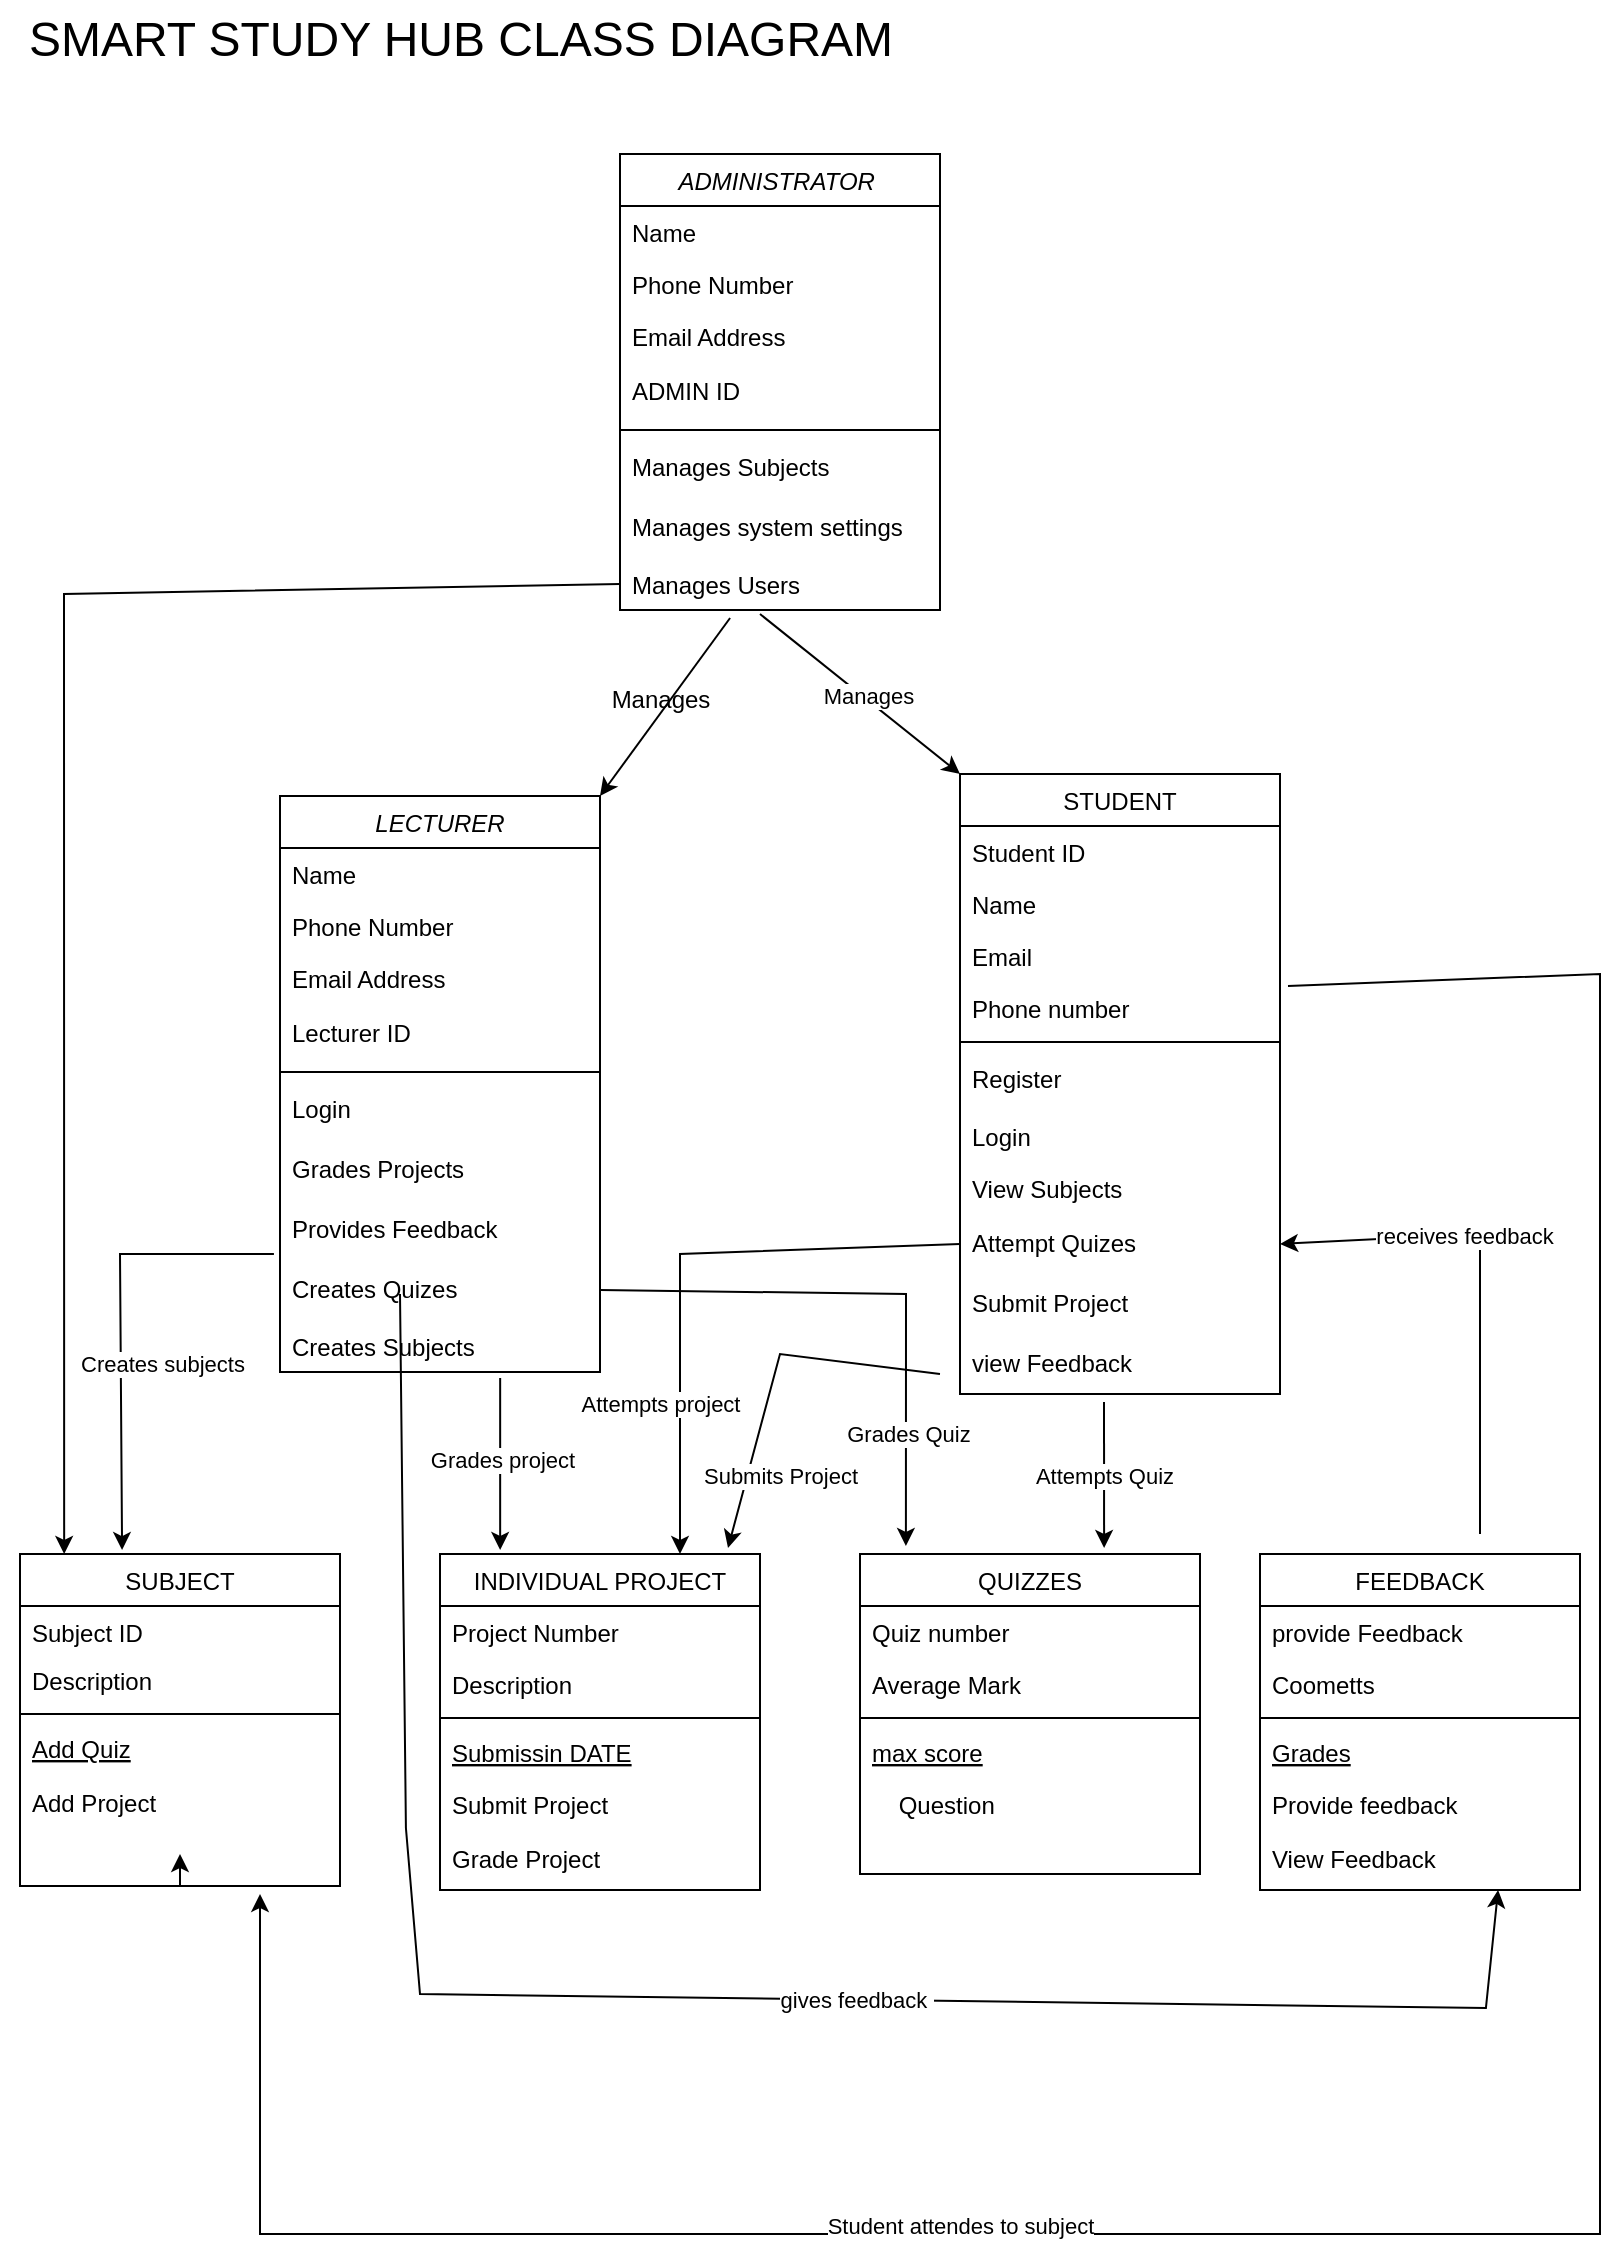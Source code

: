 <mxfile version="24.7.8">
  <diagram id="C5RBs43oDa-KdzZeNtuy" name="Page-1">
    <mxGraphModel dx="880" dy="1701" grid="1" gridSize="10" guides="1" tooltips="1" connect="1" arrows="1" fold="1" page="1" pageScale="1" pageWidth="827" pageHeight="1169" math="0" shadow="0">
      <root>
        <mxCell id="WIyWlLk6GJQsqaUBKTNV-0" />
        <mxCell id="WIyWlLk6GJQsqaUBKTNV-1" parent="WIyWlLk6GJQsqaUBKTNV-0" />
        <mxCell id="zkfFHV4jXpPFQw0GAbJ--0" value="LECTURER" style="swimlane;fontStyle=2;align=center;verticalAlign=top;childLayout=stackLayout;horizontal=1;startSize=26;horizontalStack=0;resizeParent=1;resizeLast=0;collapsible=1;marginBottom=0;rounded=0;shadow=0;strokeWidth=1;" parent="WIyWlLk6GJQsqaUBKTNV-1" vertex="1">
          <mxGeometry x="360" y="-759" width="160" height="288" as="geometry">
            <mxRectangle x="230" y="140" width="160" height="26" as="alternateBounds" />
          </mxGeometry>
        </mxCell>
        <mxCell id="zkfFHV4jXpPFQw0GAbJ--1" value="Name" style="text;align=left;verticalAlign=top;spacingLeft=4;spacingRight=4;overflow=hidden;rotatable=0;points=[[0,0.5],[1,0.5]];portConstraint=eastwest;" parent="zkfFHV4jXpPFQw0GAbJ--0" vertex="1">
          <mxGeometry y="26" width="160" height="26" as="geometry" />
        </mxCell>
        <mxCell id="zkfFHV4jXpPFQw0GAbJ--2" value="Phone Number" style="text;align=left;verticalAlign=top;spacingLeft=4;spacingRight=4;overflow=hidden;rotatable=0;points=[[0,0.5],[1,0.5]];portConstraint=eastwest;rounded=0;shadow=0;html=0;" parent="zkfFHV4jXpPFQw0GAbJ--0" vertex="1">
          <mxGeometry y="52" width="160" height="26" as="geometry" />
        </mxCell>
        <mxCell id="zkfFHV4jXpPFQw0GAbJ--3" value="Email Address" style="text;align=left;verticalAlign=top;spacingLeft=4;spacingRight=4;overflow=hidden;rotatable=0;points=[[0,0.5],[1,0.5]];portConstraint=eastwest;rounded=0;shadow=0;html=0;" parent="zkfFHV4jXpPFQw0GAbJ--0" vertex="1">
          <mxGeometry y="78" width="160" height="26" as="geometry" />
        </mxCell>
        <mxCell id="krsl9b_D-gAgWBF9Nas3-29" value="Lecturer ID" style="text;strokeColor=none;fillColor=none;align=left;verticalAlign=middle;spacingLeft=4;spacingRight=4;overflow=hidden;points=[[0,0.5],[1,0.5]];portConstraint=eastwest;rotatable=0;whiteSpace=wrap;html=1;" parent="zkfFHV4jXpPFQw0GAbJ--0" vertex="1">
          <mxGeometry y="104" width="160" height="30" as="geometry" />
        </mxCell>
        <mxCell id="zkfFHV4jXpPFQw0GAbJ--4" value="" style="line;html=1;strokeWidth=1;align=left;verticalAlign=middle;spacingTop=-1;spacingLeft=3;spacingRight=3;rotatable=0;labelPosition=right;points=[];portConstraint=eastwest;" parent="zkfFHV4jXpPFQw0GAbJ--0" vertex="1">
          <mxGeometry y="134" width="160" height="8" as="geometry" />
        </mxCell>
        <mxCell id="krsl9b_D-gAgWBF9Nas3-33" value="Login" style="text;strokeColor=none;fillColor=none;align=left;verticalAlign=middle;spacingLeft=4;spacingRight=4;overflow=hidden;points=[[0,0.5],[1,0.5]];portConstraint=eastwest;rotatable=0;whiteSpace=wrap;html=1;" parent="zkfFHV4jXpPFQw0GAbJ--0" vertex="1">
          <mxGeometry y="142" width="160" height="30" as="geometry" />
        </mxCell>
        <mxCell id="krsl9b_D-gAgWBF9Nas3-31" value="Grades Projects" style="text;strokeColor=none;fillColor=none;align=left;verticalAlign=middle;spacingLeft=4;spacingRight=4;overflow=hidden;points=[[0,0.5],[1,0.5]];portConstraint=eastwest;rotatable=0;whiteSpace=wrap;html=1;" parent="zkfFHV4jXpPFQw0GAbJ--0" vertex="1">
          <mxGeometry y="172" width="160" height="30" as="geometry" />
        </mxCell>
        <mxCell id="krsl9b_D-gAgWBF9Nas3-32" value="Provides Feedback&amp;nbsp;" style="text;strokeColor=none;fillColor=none;align=left;verticalAlign=middle;spacingLeft=4;spacingRight=4;overflow=hidden;points=[[0,0.5],[1,0.5]];portConstraint=eastwest;rotatable=0;whiteSpace=wrap;html=1;" parent="zkfFHV4jXpPFQw0GAbJ--0" vertex="1">
          <mxGeometry y="202" width="160" height="30" as="geometry" />
        </mxCell>
        <mxCell id="krsl9b_D-gAgWBF9Nas3-34" value="Creates Quizes" style="text;strokeColor=none;fillColor=none;align=left;verticalAlign=middle;spacingLeft=4;spacingRight=4;overflow=hidden;points=[[0,0.5],[1,0.5]];portConstraint=eastwest;rotatable=0;whiteSpace=wrap;html=1;" parent="zkfFHV4jXpPFQw0GAbJ--0" vertex="1">
          <mxGeometry y="232" width="160" height="30" as="geometry" />
        </mxCell>
        <mxCell id="zkfFHV4jXpPFQw0GAbJ--5" value="Creates Subjects&#xa;" style="text;align=left;verticalAlign=top;spacingLeft=4;spacingRight=4;overflow=hidden;rotatable=0;points=[[0,0.5],[1,0.5]];portConstraint=eastwest;" parent="zkfFHV4jXpPFQw0GAbJ--0" vertex="1">
          <mxGeometry y="262" width="160" height="26" as="geometry" />
        </mxCell>
        <mxCell id="krsl9b_D-gAgWBF9Nas3-70" style="edgeStyle=orthogonalEdgeStyle;rounded=0;orthogonalLoop=1;jettySize=auto;html=1;exitX=0.5;exitY=1;exitDx=0;exitDy=0;" parent="WIyWlLk6GJQsqaUBKTNV-1" source="zkfFHV4jXpPFQw0GAbJ--6" edge="1">
          <mxGeometry relative="1" as="geometry">
            <mxPoint x="310" y="-230" as="targetPoint" />
          </mxGeometry>
        </mxCell>
        <mxCell id="zkfFHV4jXpPFQw0GAbJ--6" value="SUBJECT" style="swimlane;fontStyle=0;align=center;verticalAlign=top;childLayout=stackLayout;horizontal=1;startSize=26;horizontalStack=0;resizeParent=1;resizeLast=0;collapsible=1;marginBottom=0;rounded=0;shadow=0;strokeWidth=1;" parent="WIyWlLk6GJQsqaUBKTNV-1" vertex="1">
          <mxGeometry x="230" y="-380" width="160" height="166" as="geometry">
            <mxRectangle x="130" y="380" width="160" height="26" as="alternateBounds" />
          </mxGeometry>
        </mxCell>
        <mxCell id="zkfFHV4jXpPFQw0GAbJ--7" value="Subject ID" style="text;align=left;verticalAlign=top;spacingLeft=4;spacingRight=4;overflow=hidden;rotatable=0;points=[[0,0.5],[1,0.5]];portConstraint=eastwest;" parent="zkfFHV4jXpPFQw0GAbJ--6" vertex="1">
          <mxGeometry y="26" width="160" height="24" as="geometry" />
        </mxCell>
        <mxCell id="zkfFHV4jXpPFQw0GAbJ--8" value="Description " style="text;align=left;verticalAlign=top;spacingLeft=4;spacingRight=4;overflow=hidden;rotatable=0;points=[[0,0.5],[1,0.5]];portConstraint=eastwest;rounded=0;shadow=0;html=0;" parent="zkfFHV4jXpPFQw0GAbJ--6" vertex="1">
          <mxGeometry y="50" width="160" height="26" as="geometry" />
        </mxCell>
        <mxCell id="zkfFHV4jXpPFQw0GAbJ--9" value="" style="line;html=1;strokeWidth=1;align=left;verticalAlign=middle;spacingTop=-1;spacingLeft=3;spacingRight=3;rotatable=0;labelPosition=right;points=[];portConstraint=eastwest;" parent="zkfFHV4jXpPFQw0GAbJ--6" vertex="1">
          <mxGeometry y="76" width="160" height="8" as="geometry" />
        </mxCell>
        <mxCell id="zkfFHV4jXpPFQw0GAbJ--10" value="Add Quiz" style="text;align=left;verticalAlign=top;spacingLeft=4;spacingRight=4;overflow=hidden;rotatable=0;points=[[0,0.5],[1,0.5]];portConstraint=eastwest;fontStyle=4" parent="zkfFHV4jXpPFQw0GAbJ--6" vertex="1">
          <mxGeometry y="84" width="160" height="26" as="geometry" />
        </mxCell>
        <mxCell id="krsl9b_D-gAgWBF9Nas3-42" value="Add Project" style="text;strokeColor=none;fillColor=none;align=left;verticalAlign=middle;spacingLeft=4;spacingRight=4;overflow=hidden;points=[[0,0.5],[1,0.5]];portConstraint=eastwest;rotatable=0;whiteSpace=wrap;html=1;" parent="zkfFHV4jXpPFQw0GAbJ--6" vertex="1">
          <mxGeometry y="110" width="160" height="30" as="geometry" />
        </mxCell>
        <mxCell id="zkfFHV4jXpPFQw0GAbJ--17" value="STUDENT" style="swimlane;fontStyle=0;align=center;verticalAlign=top;childLayout=stackLayout;horizontal=1;startSize=26;horizontalStack=0;resizeParent=1;resizeLast=0;collapsible=1;marginBottom=0;rounded=0;shadow=0;strokeWidth=1;" parent="WIyWlLk6GJQsqaUBKTNV-1" vertex="1">
          <mxGeometry x="700" y="-770" width="160" height="310" as="geometry">
            <mxRectangle x="550" y="140" width="160" height="26" as="alternateBounds" />
          </mxGeometry>
        </mxCell>
        <mxCell id="zkfFHV4jXpPFQw0GAbJ--18" value="Student ID" style="text;align=left;verticalAlign=top;spacingLeft=4;spacingRight=4;overflow=hidden;rotatable=0;points=[[0,0.5],[1,0.5]];portConstraint=eastwest;" parent="zkfFHV4jXpPFQw0GAbJ--17" vertex="1">
          <mxGeometry y="26" width="160" height="26" as="geometry" />
        </mxCell>
        <mxCell id="zkfFHV4jXpPFQw0GAbJ--19" value="Name" style="text;align=left;verticalAlign=top;spacingLeft=4;spacingRight=4;overflow=hidden;rotatable=0;points=[[0,0.5],[1,0.5]];portConstraint=eastwest;rounded=0;shadow=0;html=0;" parent="zkfFHV4jXpPFQw0GAbJ--17" vertex="1">
          <mxGeometry y="52" width="160" height="26" as="geometry" />
        </mxCell>
        <mxCell id="zkfFHV4jXpPFQw0GAbJ--20" value="Email" style="text;align=left;verticalAlign=top;spacingLeft=4;spacingRight=4;overflow=hidden;rotatable=0;points=[[0,0.5],[1,0.5]];portConstraint=eastwest;rounded=0;shadow=0;html=0;" parent="zkfFHV4jXpPFQw0GAbJ--17" vertex="1">
          <mxGeometry y="78" width="160" height="26" as="geometry" />
        </mxCell>
        <mxCell id="zkfFHV4jXpPFQw0GAbJ--21" value="Phone number" style="text;align=left;verticalAlign=top;spacingLeft=4;spacingRight=4;overflow=hidden;rotatable=0;points=[[0,0.5],[1,0.5]];portConstraint=eastwest;rounded=0;shadow=0;html=0;" parent="zkfFHV4jXpPFQw0GAbJ--17" vertex="1">
          <mxGeometry y="104" width="160" height="26" as="geometry" />
        </mxCell>
        <mxCell id="zkfFHV4jXpPFQw0GAbJ--23" value="" style="line;html=1;strokeWidth=1;align=left;verticalAlign=middle;spacingTop=-1;spacingLeft=3;spacingRight=3;rotatable=0;labelPosition=right;points=[];portConstraint=eastwest;" parent="zkfFHV4jXpPFQw0GAbJ--17" vertex="1">
          <mxGeometry y="130" width="160" height="8" as="geometry" />
        </mxCell>
        <mxCell id="krsl9b_D-gAgWBF9Nas3-37" value="Register" style="text;strokeColor=none;fillColor=none;align=left;verticalAlign=middle;spacingLeft=4;spacingRight=4;overflow=hidden;points=[[0,0.5],[1,0.5]];portConstraint=eastwest;rotatable=0;whiteSpace=wrap;html=1;" parent="zkfFHV4jXpPFQw0GAbJ--17" vertex="1">
          <mxGeometry y="138" width="160" height="30" as="geometry" />
        </mxCell>
        <mxCell id="zkfFHV4jXpPFQw0GAbJ--24" value="Login" style="text;align=left;verticalAlign=top;spacingLeft=4;spacingRight=4;overflow=hidden;rotatable=0;points=[[0,0.5],[1,0.5]];portConstraint=eastwest;" parent="zkfFHV4jXpPFQw0GAbJ--17" vertex="1">
          <mxGeometry y="168" width="160" height="26" as="geometry" />
        </mxCell>
        <mxCell id="zkfFHV4jXpPFQw0GAbJ--25" value="View Subjects" style="text;align=left;verticalAlign=top;spacingLeft=4;spacingRight=4;overflow=hidden;rotatable=0;points=[[0,0.5],[1,0.5]];portConstraint=eastwest;" parent="zkfFHV4jXpPFQw0GAbJ--17" vertex="1">
          <mxGeometry y="194" width="160" height="26" as="geometry" />
        </mxCell>
        <mxCell id="krsl9b_D-gAgWBF9Nas3-35" value="Attempt Quizes" style="text;strokeColor=none;fillColor=none;align=left;verticalAlign=middle;spacingLeft=4;spacingRight=4;overflow=hidden;points=[[0,0.5],[1,0.5]];portConstraint=eastwest;rotatable=0;whiteSpace=wrap;html=1;" parent="zkfFHV4jXpPFQw0GAbJ--17" vertex="1">
          <mxGeometry y="220" width="160" height="30" as="geometry" />
        </mxCell>
        <mxCell id="krsl9b_D-gAgWBF9Nas3-38" value="Submit Project" style="text;strokeColor=none;fillColor=none;align=left;verticalAlign=middle;spacingLeft=4;spacingRight=4;overflow=hidden;points=[[0,0.5],[1,0.5]];portConstraint=eastwest;rotatable=0;whiteSpace=wrap;html=1;" parent="zkfFHV4jXpPFQw0GAbJ--17" vertex="1">
          <mxGeometry y="250" width="160" height="30" as="geometry" />
        </mxCell>
        <mxCell id="krsl9b_D-gAgWBF9Nas3-64" value="" style="endArrow=classic;html=1;rounded=0;entryX=0.9;entryY=-0.018;entryDx=0;entryDy=0;entryPerimeter=0;" parent="zkfFHV4jXpPFQw0GAbJ--17" target="krsl9b_D-gAgWBF9Nas3-11" edge="1">
          <mxGeometry width="50" height="50" relative="1" as="geometry">
            <mxPoint x="-10" y="300" as="sourcePoint" />
            <mxPoint x="40" y="250" as="targetPoint" />
            <Array as="points">
              <mxPoint x="-90" y="290" />
            </Array>
          </mxGeometry>
        </mxCell>
        <mxCell id="krsl9b_D-gAgWBF9Nas3-65" value="Submits Project" style="edgeLabel;html=1;align=center;verticalAlign=middle;resizable=0;points=[];" parent="krsl9b_D-gAgWBF9Nas3-64" vertex="1" connectable="0">
          <mxGeometry x="0.585" y="1" relative="1" as="geometry">
            <mxPoint x="15" as="offset" />
          </mxGeometry>
        </mxCell>
        <mxCell id="krsl9b_D-gAgWBF9Nas3-36" value="view Feedback" style="text;strokeColor=none;fillColor=none;align=left;verticalAlign=middle;spacingLeft=4;spacingRight=4;overflow=hidden;points=[[0,0.5],[1,0.5]];portConstraint=eastwest;rotatable=0;whiteSpace=wrap;html=1;" parent="zkfFHV4jXpPFQw0GAbJ--17" vertex="1">
          <mxGeometry y="280" width="160" height="30" as="geometry" />
        </mxCell>
        <mxCell id="krsl9b_D-gAgWBF9Nas3-0" value="ADMINISTRATOR " style="swimlane;fontStyle=2;align=center;verticalAlign=top;childLayout=stackLayout;horizontal=1;startSize=26;horizontalStack=0;resizeParent=1;resizeLast=0;collapsible=1;marginBottom=0;rounded=0;shadow=0;strokeWidth=1;" parent="WIyWlLk6GJQsqaUBKTNV-1" vertex="1">
          <mxGeometry x="530" y="-1080" width="160" height="228" as="geometry">
            <mxRectangle x="230" y="140" width="160" height="26" as="alternateBounds" />
          </mxGeometry>
        </mxCell>
        <mxCell id="krsl9b_D-gAgWBF9Nas3-1" value="Name" style="text;align=left;verticalAlign=top;spacingLeft=4;spacingRight=4;overflow=hidden;rotatable=0;points=[[0,0.5],[1,0.5]];portConstraint=eastwest;" parent="krsl9b_D-gAgWBF9Nas3-0" vertex="1">
          <mxGeometry y="26" width="160" height="26" as="geometry" />
        </mxCell>
        <mxCell id="krsl9b_D-gAgWBF9Nas3-2" value="Phone Number" style="text;align=left;verticalAlign=top;spacingLeft=4;spacingRight=4;overflow=hidden;rotatable=0;points=[[0,0.5],[1,0.5]];portConstraint=eastwest;rounded=0;shadow=0;html=0;" parent="krsl9b_D-gAgWBF9Nas3-0" vertex="1">
          <mxGeometry y="52" width="160" height="26" as="geometry" />
        </mxCell>
        <mxCell id="krsl9b_D-gAgWBF9Nas3-3" value="Email Address" style="text;align=left;verticalAlign=top;spacingLeft=4;spacingRight=4;overflow=hidden;rotatable=0;points=[[0,0.5],[1,0.5]];portConstraint=eastwest;rounded=0;shadow=0;html=0;" parent="krsl9b_D-gAgWBF9Nas3-0" vertex="1">
          <mxGeometry y="78" width="160" height="26" as="geometry" />
        </mxCell>
        <mxCell id="krsl9b_D-gAgWBF9Nas3-6" value="ADMIN ID" style="text;strokeColor=none;fillColor=none;align=left;verticalAlign=middle;spacingLeft=4;spacingRight=4;overflow=hidden;points=[[0,0.5],[1,0.5]];portConstraint=eastwest;rotatable=0;whiteSpace=wrap;html=1;" parent="krsl9b_D-gAgWBF9Nas3-0" vertex="1">
          <mxGeometry y="104" width="160" height="30" as="geometry" />
        </mxCell>
        <mxCell id="krsl9b_D-gAgWBF9Nas3-4" value="" style="line;html=1;strokeWidth=1;align=left;verticalAlign=middle;spacingTop=-1;spacingLeft=3;spacingRight=3;rotatable=0;labelPosition=right;points=[];portConstraint=eastwest;" parent="krsl9b_D-gAgWBF9Nas3-0" vertex="1">
          <mxGeometry y="134" width="160" height="8" as="geometry" />
        </mxCell>
        <mxCell id="krsl9b_D-gAgWBF9Nas3-7" value="Manages Subjects" style="text;strokeColor=none;fillColor=none;align=left;verticalAlign=middle;spacingLeft=4;spacingRight=4;overflow=hidden;points=[[0,0.5],[1,0.5]];portConstraint=eastwest;rotatable=0;whiteSpace=wrap;html=1;" parent="krsl9b_D-gAgWBF9Nas3-0" vertex="1">
          <mxGeometry y="142" width="160" height="30" as="geometry" />
        </mxCell>
        <mxCell id="krsl9b_D-gAgWBF9Nas3-8" value="Manages system settings" style="text;strokeColor=none;fillColor=none;align=left;verticalAlign=middle;spacingLeft=4;spacingRight=4;overflow=hidden;points=[[0,0.5],[1,0.5]];portConstraint=eastwest;rotatable=0;whiteSpace=wrap;html=1;" parent="krsl9b_D-gAgWBF9Nas3-0" vertex="1">
          <mxGeometry y="172" width="160" height="30" as="geometry" />
        </mxCell>
        <mxCell id="krsl9b_D-gAgWBF9Nas3-5" value="Manages Users" style="text;align=left;verticalAlign=top;spacingLeft=4;spacingRight=4;overflow=hidden;rotatable=0;points=[[0,0.5],[1,0.5]];portConstraint=eastwest;" parent="krsl9b_D-gAgWBF9Nas3-0" vertex="1">
          <mxGeometry y="202" width="160" height="26" as="geometry" />
        </mxCell>
        <mxCell id="krsl9b_D-gAgWBF9Nas3-9" value="" style="endArrow=classic;html=1;rounded=0;entryX=1;entryY=0;entryDx=0;entryDy=0;exitX=0.344;exitY=1.154;exitDx=0;exitDy=0;exitPerimeter=0;" parent="WIyWlLk6GJQsqaUBKTNV-1" source="krsl9b_D-gAgWBF9Nas3-5" target="zkfFHV4jXpPFQw0GAbJ--0" edge="1">
          <mxGeometry width="50" height="50" relative="1" as="geometry">
            <mxPoint x="593" y="-847" as="sourcePoint" />
            <mxPoint x="660" y="-870" as="targetPoint" />
          </mxGeometry>
        </mxCell>
        <mxCell id="krsl9b_D-gAgWBF9Nas3-10" value="" style="endArrow=classic;html=1;rounded=0;entryX=0;entryY=0;entryDx=0;entryDy=0;" parent="WIyWlLk6GJQsqaUBKTNV-1" target="zkfFHV4jXpPFQw0GAbJ--17" edge="1">
          <mxGeometry width="50" height="50" relative="1" as="geometry">
            <mxPoint x="600" y="-850" as="sourcePoint" />
            <mxPoint x="660" y="-870" as="targetPoint" />
          </mxGeometry>
        </mxCell>
        <mxCell id="krsl9b_D-gAgWBF9Nas3-44" value="Manages" style="edgeLabel;html=1;align=center;verticalAlign=middle;resizable=0;points=[];" parent="krsl9b_D-gAgWBF9Nas3-10" vertex="1" connectable="0">
          <mxGeometry x="0.049" y="2" relative="1" as="geometry">
            <mxPoint as="offset" />
          </mxGeometry>
        </mxCell>
        <mxCell id="krsl9b_D-gAgWBF9Nas3-11" value="INDIVIDUAL PROJECT" style="swimlane;fontStyle=0;align=center;verticalAlign=top;childLayout=stackLayout;horizontal=1;startSize=26;horizontalStack=0;resizeParent=1;resizeLast=0;collapsible=1;marginBottom=0;rounded=0;shadow=0;strokeWidth=1;" parent="WIyWlLk6GJQsqaUBKTNV-1" vertex="1">
          <mxGeometry x="440" y="-380" width="160" height="168" as="geometry">
            <mxRectangle x="130" y="380" width="160" height="26" as="alternateBounds" />
          </mxGeometry>
        </mxCell>
        <mxCell id="krsl9b_D-gAgWBF9Nas3-12" value="Project Number " style="text;align=left;verticalAlign=top;spacingLeft=4;spacingRight=4;overflow=hidden;rotatable=0;points=[[0,0.5],[1,0.5]];portConstraint=eastwest;" parent="krsl9b_D-gAgWBF9Nas3-11" vertex="1">
          <mxGeometry y="26" width="160" height="26" as="geometry" />
        </mxCell>
        <mxCell id="krsl9b_D-gAgWBF9Nas3-13" value="Description " style="text;align=left;verticalAlign=top;spacingLeft=4;spacingRight=4;overflow=hidden;rotatable=0;points=[[0,0.5],[1,0.5]];portConstraint=eastwest;rounded=0;shadow=0;html=0;" parent="krsl9b_D-gAgWBF9Nas3-11" vertex="1">
          <mxGeometry y="52" width="160" height="26" as="geometry" />
        </mxCell>
        <mxCell id="krsl9b_D-gAgWBF9Nas3-14" value="" style="line;html=1;strokeWidth=1;align=left;verticalAlign=middle;spacingTop=-1;spacingLeft=3;spacingRight=3;rotatable=0;labelPosition=right;points=[];portConstraint=eastwest;" parent="krsl9b_D-gAgWBF9Nas3-11" vertex="1">
          <mxGeometry y="78" width="160" height="8" as="geometry" />
        </mxCell>
        <mxCell id="krsl9b_D-gAgWBF9Nas3-15" value="Submissin DATE" style="text;align=left;verticalAlign=top;spacingLeft=4;spacingRight=4;overflow=hidden;rotatable=0;points=[[0,0.5],[1,0.5]];portConstraint=eastwest;fontStyle=4" parent="krsl9b_D-gAgWBF9Nas3-11" vertex="1">
          <mxGeometry y="86" width="160" height="26" as="geometry" />
        </mxCell>
        <mxCell id="krsl9b_D-gAgWBF9Nas3-16" value="Submit Project" style="text;align=left;verticalAlign=top;spacingLeft=4;spacingRight=4;overflow=hidden;rotatable=0;points=[[0,0.5],[1,0.5]];portConstraint=eastwest;" parent="krsl9b_D-gAgWBF9Nas3-11" vertex="1">
          <mxGeometry y="112" width="160" height="26" as="geometry" />
        </mxCell>
        <mxCell id="krsl9b_D-gAgWBF9Nas3-45" value="Grade Project" style="text;strokeColor=none;fillColor=none;align=left;verticalAlign=middle;spacingLeft=4;spacingRight=4;overflow=hidden;points=[[0,0.5],[1,0.5]];portConstraint=eastwest;rotatable=0;whiteSpace=wrap;html=1;" parent="krsl9b_D-gAgWBF9Nas3-11" vertex="1">
          <mxGeometry y="138" width="160" height="30" as="geometry" />
        </mxCell>
        <mxCell id="krsl9b_D-gAgWBF9Nas3-17" value="QUIZZES" style="swimlane;fontStyle=0;align=center;verticalAlign=top;childLayout=stackLayout;horizontal=1;startSize=26;horizontalStack=0;resizeParent=1;resizeLast=0;collapsible=1;marginBottom=0;rounded=0;shadow=0;strokeWidth=1;" parent="WIyWlLk6GJQsqaUBKTNV-1" vertex="1">
          <mxGeometry x="650" y="-380" width="170" height="160" as="geometry">
            <mxRectangle x="130" y="380" width="160" height="26" as="alternateBounds" />
          </mxGeometry>
        </mxCell>
        <mxCell id="krsl9b_D-gAgWBF9Nas3-18" value="Quiz number " style="text;align=left;verticalAlign=top;spacingLeft=4;spacingRight=4;overflow=hidden;rotatable=0;points=[[0,0.5],[1,0.5]];portConstraint=eastwest;" parent="krsl9b_D-gAgWBF9Nas3-17" vertex="1">
          <mxGeometry y="26" width="170" height="26" as="geometry" />
        </mxCell>
        <mxCell id="krsl9b_D-gAgWBF9Nas3-19" value="Average Mark" style="text;align=left;verticalAlign=top;spacingLeft=4;spacingRight=4;overflow=hidden;rotatable=0;points=[[0,0.5],[1,0.5]];portConstraint=eastwest;rounded=0;shadow=0;html=0;" parent="krsl9b_D-gAgWBF9Nas3-17" vertex="1">
          <mxGeometry y="52" width="170" height="26" as="geometry" />
        </mxCell>
        <mxCell id="krsl9b_D-gAgWBF9Nas3-20" value="" style="line;html=1;strokeWidth=1;align=left;verticalAlign=middle;spacingTop=-1;spacingLeft=3;spacingRight=3;rotatable=0;labelPosition=right;points=[];portConstraint=eastwest;" parent="krsl9b_D-gAgWBF9Nas3-17" vertex="1">
          <mxGeometry y="78" width="170" height="8" as="geometry" />
        </mxCell>
        <mxCell id="krsl9b_D-gAgWBF9Nas3-21" value="max score" style="text;align=left;verticalAlign=top;spacingLeft=4;spacingRight=4;overflow=hidden;rotatable=0;points=[[0,0.5],[1,0.5]];portConstraint=eastwest;fontStyle=4" parent="krsl9b_D-gAgWBF9Nas3-17" vertex="1">
          <mxGeometry y="86" width="170" height="26" as="geometry" />
        </mxCell>
        <mxCell id="krsl9b_D-gAgWBF9Nas3-22" value="    Question" style="text;align=left;verticalAlign=top;spacingLeft=4;spacingRight=4;overflow=hidden;rotatable=0;points=[[0,0.5],[1,0.5]];portConstraint=eastwest;" parent="krsl9b_D-gAgWBF9Nas3-17" vertex="1">
          <mxGeometry y="112" width="170" height="26" as="geometry" />
        </mxCell>
        <mxCell id="krsl9b_D-gAgWBF9Nas3-23" value="FEEDBACK" style="swimlane;fontStyle=0;align=center;verticalAlign=top;childLayout=stackLayout;horizontal=1;startSize=26;horizontalStack=0;resizeParent=1;resizeLast=0;collapsible=1;marginBottom=0;rounded=0;shadow=0;strokeWidth=1;" parent="WIyWlLk6GJQsqaUBKTNV-1" vertex="1">
          <mxGeometry x="850" y="-380" width="160" height="168" as="geometry">
            <mxRectangle x="130" y="380" width="160" height="26" as="alternateBounds" />
          </mxGeometry>
        </mxCell>
        <mxCell id="krsl9b_D-gAgWBF9Nas3-24" value="provide Feedback" style="text;align=left;verticalAlign=top;spacingLeft=4;spacingRight=4;overflow=hidden;rotatable=0;points=[[0,0.5],[1,0.5]];portConstraint=eastwest;" parent="krsl9b_D-gAgWBF9Nas3-23" vertex="1">
          <mxGeometry y="26" width="160" height="26" as="geometry" />
        </mxCell>
        <mxCell id="krsl9b_D-gAgWBF9Nas3-25" value="Coometts" style="text;align=left;verticalAlign=top;spacingLeft=4;spacingRight=4;overflow=hidden;rotatable=0;points=[[0,0.5],[1,0.5]];portConstraint=eastwest;rounded=0;shadow=0;html=0;" parent="krsl9b_D-gAgWBF9Nas3-23" vertex="1">
          <mxGeometry y="52" width="160" height="26" as="geometry" />
        </mxCell>
        <mxCell id="krsl9b_D-gAgWBF9Nas3-26" value="" style="line;html=1;strokeWidth=1;align=left;verticalAlign=middle;spacingTop=-1;spacingLeft=3;spacingRight=3;rotatable=0;labelPosition=right;points=[];portConstraint=eastwest;" parent="krsl9b_D-gAgWBF9Nas3-23" vertex="1">
          <mxGeometry y="78" width="160" height="8" as="geometry" />
        </mxCell>
        <mxCell id="krsl9b_D-gAgWBF9Nas3-27" value="Grades" style="text;align=left;verticalAlign=top;spacingLeft=4;spacingRight=4;overflow=hidden;rotatable=0;points=[[0,0.5],[1,0.5]];portConstraint=eastwest;fontStyle=4" parent="krsl9b_D-gAgWBF9Nas3-23" vertex="1">
          <mxGeometry y="86" width="160" height="26" as="geometry" />
        </mxCell>
        <mxCell id="krsl9b_D-gAgWBF9Nas3-28" value="Provide feedback" style="text;align=left;verticalAlign=top;spacingLeft=4;spacingRight=4;overflow=hidden;rotatable=0;points=[[0,0.5],[1,0.5]];portConstraint=eastwest;" parent="krsl9b_D-gAgWBF9Nas3-23" vertex="1">
          <mxGeometry y="112" width="160" height="26" as="geometry" />
        </mxCell>
        <mxCell id="krsl9b_D-gAgWBF9Nas3-46" value="View Feedback" style="text;strokeColor=none;fillColor=none;align=left;verticalAlign=middle;spacingLeft=4;spacingRight=4;overflow=hidden;points=[[0,0.5],[1,0.5]];portConstraint=eastwest;rotatable=0;whiteSpace=wrap;html=1;" parent="krsl9b_D-gAgWBF9Nas3-23" vertex="1">
          <mxGeometry y="138" width="160" height="30" as="geometry" />
        </mxCell>
        <mxCell id="krsl9b_D-gAgWBF9Nas3-39" value="" style="endArrow=classic;html=1;rounded=0;exitX=0;exitY=0.5;exitDx=0;exitDy=0;entryX=0.138;entryY=0;entryDx=0;entryDy=0;entryPerimeter=0;" parent="WIyWlLk6GJQsqaUBKTNV-1" source="krsl9b_D-gAgWBF9Nas3-5" target="zkfFHV4jXpPFQw0GAbJ--6" edge="1">
          <mxGeometry width="50" height="50" relative="1" as="geometry">
            <mxPoint x="460" y="-830" as="sourcePoint" />
            <mxPoint x="250" y="-550" as="targetPoint" />
            <Array as="points">
              <mxPoint x="252" y="-860" />
            </Array>
          </mxGeometry>
        </mxCell>
        <mxCell id="krsl9b_D-gAgWBF9Nas3-41" value="" style="endArrow=classic;html=1;rounded=0;exitX=-0.019;exitY=0.9;exitDx=0;exitDy=0;exitPerimeter=0;entryX=0.319;entryY=-0.012;entryDx=0;entryDy=0;entryPerimeter=0;" parent="WIyWlLk6GJQsqaUBKTNV-1" source="krsl9b_D-gAgWBF9Nas3-32" target="zkfFHV4jXpPFQw0GAbJ--6" edge="1">
          <mxGeometry width="50" height="50" relative="1" as="geometry">
            <mxPoint x="350" y="-540" as="sourcePoint" />
            <mxPoint x="280" y="-390" as="targetPoint" />
            <Array as="points">
              <mxPoint x="280" y="-530" />
            </Array>
          </mxGeometry>
        </mxCell>
        <mxCell id="krsl9b_D-gAgWBF9Nas3-63" value="Creates subjects" style="edgeLabel;html=1;align=center;verticalAlign=middle;resizable=0;points=[];" parent="krsl9b_D-gAgWBF9Nas3-41" vertex="1" connectable="0">
          <mxGeometry x="0.129" relative="1" as="geometry">
            <mxPoint x="20" y="5" as="offset" />
          </mxGeometry>
        </mxCell>
        <mxCell id="krsl9b_D-gAgWBF9Nas3-43" value="Manages" style="text;html=1;align=center;verticalAlign=middle;resizable=0;points=[];autosize=1;strokeColor=none;fillColor=none;" parent="WIyWlLk6GJQsqaUBKTNV-1" vertex="1">
          <mxGeometry x="515" y="-822" width="70" height="30" as="geometry" />
        </mxCell>
        <mxCell id="krsl9b_D-gAgWBF9Nas3-47" value="" style="endArrow=classic;html=1;rounded=0;entryX=1;entryY=0.5;entryDx=0;entryDy=0;" parent="WIyWlLk6GJQsqaUBKTNV-1" target="krsl9b_D-gAgWBF9Nas3-35" edge="1">
          <mxGeometry width="50" height="50" relative="1" as="geometry">
            <mxPoint x="960" y="-390" as="sourcePoint" />
            <mxPoint x="960" y="-390" as="targetPoint" />
            <Array as="points">
              <mxPoint x="960" y="-540" />
            </Array>
          </mxGeometry>
        </mxCell>
        <mxCell id="krsl9b_D-gAgWBF9Nas3-48" value="receives feedback" style="edgeLabel;html=1;align=center;verticalAlign=middle;resizable=0;points=[];" parent="krsl9b_D-gAgWBF9Nas3-47" vertex="1" connectable="0">
          <mxGeometry x="0.264" relative="1" as="geometry">
            <mxPoint as="offset" />
          </mxGeometry>
        </mxCell>
        <mxCell id="krsl9b_D-gAgWBF9Nas3-49" value="" style="endArrow=classic;html=1;rounded=0;entryX=0.75;entryY=0;entryDx=0;entryDy=0;exitX=0;exitY=0.5;exitDx=0;exitDy=0;" parent="WIyWlLk6GJQsqaUBKTNV-1" source="krsl9b_D-gAgWBF9Nas3-35" target="krsl9b_D-gAgWBF9Nas3-11" edge="1">
          <mxGeometry width="50" height="50" relative="1" as="geometry">
            <mxPoint x="690" y="-530" as="sourcePoint" />
            <mxPoint x="560" y="-498" as="targetPoint" />
            <Array as="points">
              <mxPoint x="560" y="-530" />
            </Array>
          </mxGeometry>
        </mxCell>
        <mxCell id="krsl9b_D-gAgWBF9Nas3-50" value="Attempts project" style="edgeLabel;html=1;align=center;verticalAlign=middle;resizable=0;points=[];" parent="krsl9b_D-gAgWBF9Nas3-49" vertex="1" connectable="0">
          <mxGeometry x="0.479" y="1" relative="1" as="geometry">
            <mxPoint x="-11" as="offset" />
          </mxGeometry>
        </mxCell>
        <mxCell id="krsl9b_D-gAgWBF9Nas3-51" value="" style="endArrow=classic;html=1;rounded=0;exitX=0.688;exitY=1.115;exitDx=0;exitDy=0;exitPerimeter=0;entryX=0.188;entryY=-0.012;entryDx=0;entryDy=0;entryPerimeter=0;" parent="WIyWlLk6GJQsqaUBKTNV-1" source="zkfFHV4jXpPFQw0GAbJ--5" target="krsl9b_D-gAgWBF9Nas3-11" edge="1">
          <mxGeometry width="50" height="50" relative="1" as="geometry">
            <mxPoint x="430" y="-410" as="sourcePoint" />
            <mxPoint x="480" y="-460" as="targetPoint" />
          </mxGeometry>
        </mxCell>
        <mxCell id="krsl9b_D-gAgWBF9Nas3-53" value="Grades project" style="edgeLabel;html=1;align=center;verticalAlign=middle;resizable=0;points=[];" parent="krsl9b_D-gAgWBF9Nas3-51" vertex="1" connectable="0">
          <mxGeometry x="-0.046" y="1" relative="1" as="geometry">
            <mxPoint as="offset" />
          </mxGeometry>
        </mxCell>
        <mxCell id="krsl9b_D-gAgWBF9Nas3-54" value="" style="endArrow=classic;html=1;rounded=0;exitX=1;exitY=0.5;exitDx=0;exitDy=0;entryX=0.135;entryY=-0.025;entryDx=0;entryDy=0;entryPerimeter=0;" parent="WIyWlLk6GJQsqaUBKTNV-1" source="krsl9b_D-gAgWBF9Nas3-34" target="krsl9b_D-gAgWBF9Nas3-17" edge="1">
          <mxGeometry width="50" height="50" relative="1" as="geometry">
            <mxPoint x="660" y="-390" as="sourcePoint" />
            <mxPoint x="710" y="-440" as="targetPoint" />
            <Array as="points">
              <mxPoint x="673" y="-510" />
            </Array>
          </mxGeometry>
        </mxCell>
        <mxCell id="krsl9b_D-gAgWBF9Nas3-55" value="Grades Quiz" style="edgeLabel;html=1;align=center;verticalAlign=middle;resizable=0;points=[];" parent="krsl9b_D-gAgWBF9Nas3-54" vertex="1" connectable="0">
          <mxGeometry x="0.599" y="1" relative="1" as="geometry">
            <mxPoint as="offset" />
          </mxGeometry>
        </mxCell>
        <mxCell id="krsl9b_D-gAgWBF9Nas3-56" value="" style="endArrow=classic;html=1;rounded=0;entryX=0.718;entryY=-0.019;entryDx=0;entryDy=0;entryPerimeter=0;exitX=0.45;exitY=1.133;exitDx=0;exitDy=0;exitPerimeter=0;" parent="WIyWlLk6GJQsqaUBKTNV-1" source="krsl9b_D-gAgWBF9Nas3-36" target="krsl9b_D-gAgWBF9Nas3-17" edge="1">
          <mxGeometry width="50" height="50" relative="1" as="geometry">
            <mxPoint x="770" y="-440" as="sourcePoint" />
            <mxPoint x="820" y="-490" as="targetPoint" />
          </mxGeometry>
        </mxCell>
        <mxCell id="krsl9b_D-gAgWBF9Nas3-57" value="Attempts Quiz" style="edgeLabel;html=1;align=center;verticalAlign=middle;resizable=0;points=[];" parent="krsl9b_D-gAgWBF9Nas3-56" vertex="1" connectable="0">
          <mxGeometry x="0.014" relative="1" as="geometry">
            <mxPoint as="offset" />
          </mxGeometry>
        </mxCell>
        <mxCell id="krsl9b_D-gAgWBF9Nas3-58" value="" style="endArrow=classic;html=1;rounded=0;entryX=0.744;entryY=1;entryDx=0;entryDy=0;entryPerimeter=0;exitX=0.294;exitY=1.154;exitDx=0;exitDy=0;exitPerimeter=0;" parent="WIyWlLk6GJQsqaUBKTNV-1" target="krsl9b_D-gAgWBF9Nas3-46" edge="1">
          <mxGeometry width="50" height="50" relative="1" as="geometry">
            <mxPoint x="420" y="-509.996" as="sourcePoint" />
            <mxPoint x="959.92" y="-252" as="targetPoint" />
            <Array as="points">
              <mxPoint x="422.96" y="-243" />
              <mxPoint x="430" y="-160" />
              <mxPoint x="962.96" y="-153" />
            </Array>
          </mxGeometry>
        </mxCell>
        <mxCell id="krsl9b_D-gAgWBF9Nas3-62" value="gives feedback&amp;nbsp;" style="edgeLabel;html=1;align=center;verticalAlign=middle;resizable=0;points=[];" parent="krsl9b_D-gAgWBF9Nas3-58" vertex="1" connectable="0">
          <mxGeometry x="0.205" relative="1" as="geometry">
            <mxPoint as="offset" />
          </mxGeometry>
        </mxCell>
        <mxCell id="krsl9b_D-gAgWBF9Nas3-66" value="" style="endArrow=classic;html=1;rounded=0;exitX=1.025;exitY=0.077;exitDx=0;exitDy=0;exitPerimeter=0;" parent="WIyWlLk6GJQsqaUBKTNV-1" source="zkfFHV4jXpPFQw0GAbJ--21" edge="1">
          <mxGeometry width="50" height="50" relative="1" as="geometry">
            <mxPoint x="970" y="-570" as="sourcePoint" />
            <mxPoint x="350" y="-210" as="targetPoint" />
            <Array as="points">
              <mxPoint x="1020" y="-670" />
              <mxPoint x="1020" y="-40" />
              <mxPoint x="350" y="-40" />
            </Array>
          </mxGeometry>
        </mxCell>
        <mxCell id="krsl9b_D-gAgWBF9Nas3-69" value="Student attendes to subject" style="edgeLabel;html=1;align=center;verticalAlign=middle;resizable=0;points=[];" parent="krsl9b_D-gAgWBF9Nas3-66" vertex="1" connectable="0">
          <mxGeometry x="0.36" y="-4" relative="1" as="geometry">
            <mxPoint as="offset" />
          </mxGeometry>
        </mxCell>
        <mxCell id="krsl9b_D-gAgWBF9Nas3-72" value="&lt;font style=&quot;font-size: 24px;&quot;&gt;SMART STUDY HUB CLASS DIAGRAM&lt;/font&gt;" style="text;html=1;align=center;verticalAlign=middle;resizable=0;points=[];autosize=1;strokeColor=none;fillColor=none;" parent="WIyWlLk6GJQsqaUBKTNV-1" vertex="1">
          <mxGeometry x="220" y="-1157" width="460" height="40" as="geometry" />
        </mxCell>
      </root>
    </mxGraphModel>
  </diagram>
</mxfile>
